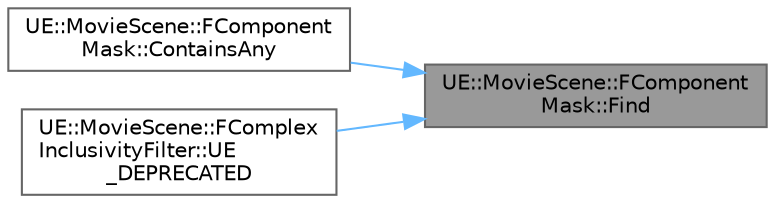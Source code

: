 digraph "UE::MovieScene::FComponentMask::Find"
{
 // INTERACTIVE_SVG=YES
 // LATEX_PDF_SIZE
  bgcolor="transparent";
  edge [fontname=Helvetica,fontsize=10,labelfontname=Helvetica,labelfontsize=10];
  node [fontname=Helvetica,fontsize=10,shape=box,height=0.2,width=0.4];
  rankdir="RL";
  Node1 [id="Node000001",label="UE::MovieScene::FComponent\lMask::Find",height=0.2,width=0.4,color="gray40", fillcolor="grey60", style="filled", fontcolor="black",tooltip=" "];
  Node1 -> Node2 [id="edge1_Node000001_Node000002",dir="back",color="steelblue1",style="solid",tooltip=" "];
  Node2 [id="Node000002",label="UE::MovieScene::FComponent\lMask::ContainsAny",height=0.2,width=0.4,color="grey40", fillcolor="white", style="filled",URL="$db/d9a/structUE_1_1MovieScene_1_1FComponentMask.html#a6f858445620269cc768a1830310d9cfd",tooltip=" "];
  Node1 -> Node3 [id="edge2_Node000001_Node000003",dir="back",color="steelblue1",style="solid",tooltip=" "];
  Node3 [id="Node000003",label="UE::MovieScene::FComplex\lInclusivityFilter::UE\l_DEPRECATED",height=0.2,width=0.4,color="grey40", fillcolor="white", style="filled",URL="$df/d0e/structUE_1_1MovieScene_1_1FComplexInclusivityFilter.html#a878f52e3377fac6435d9eb746eee3b1d",tooltip=" "];
}
